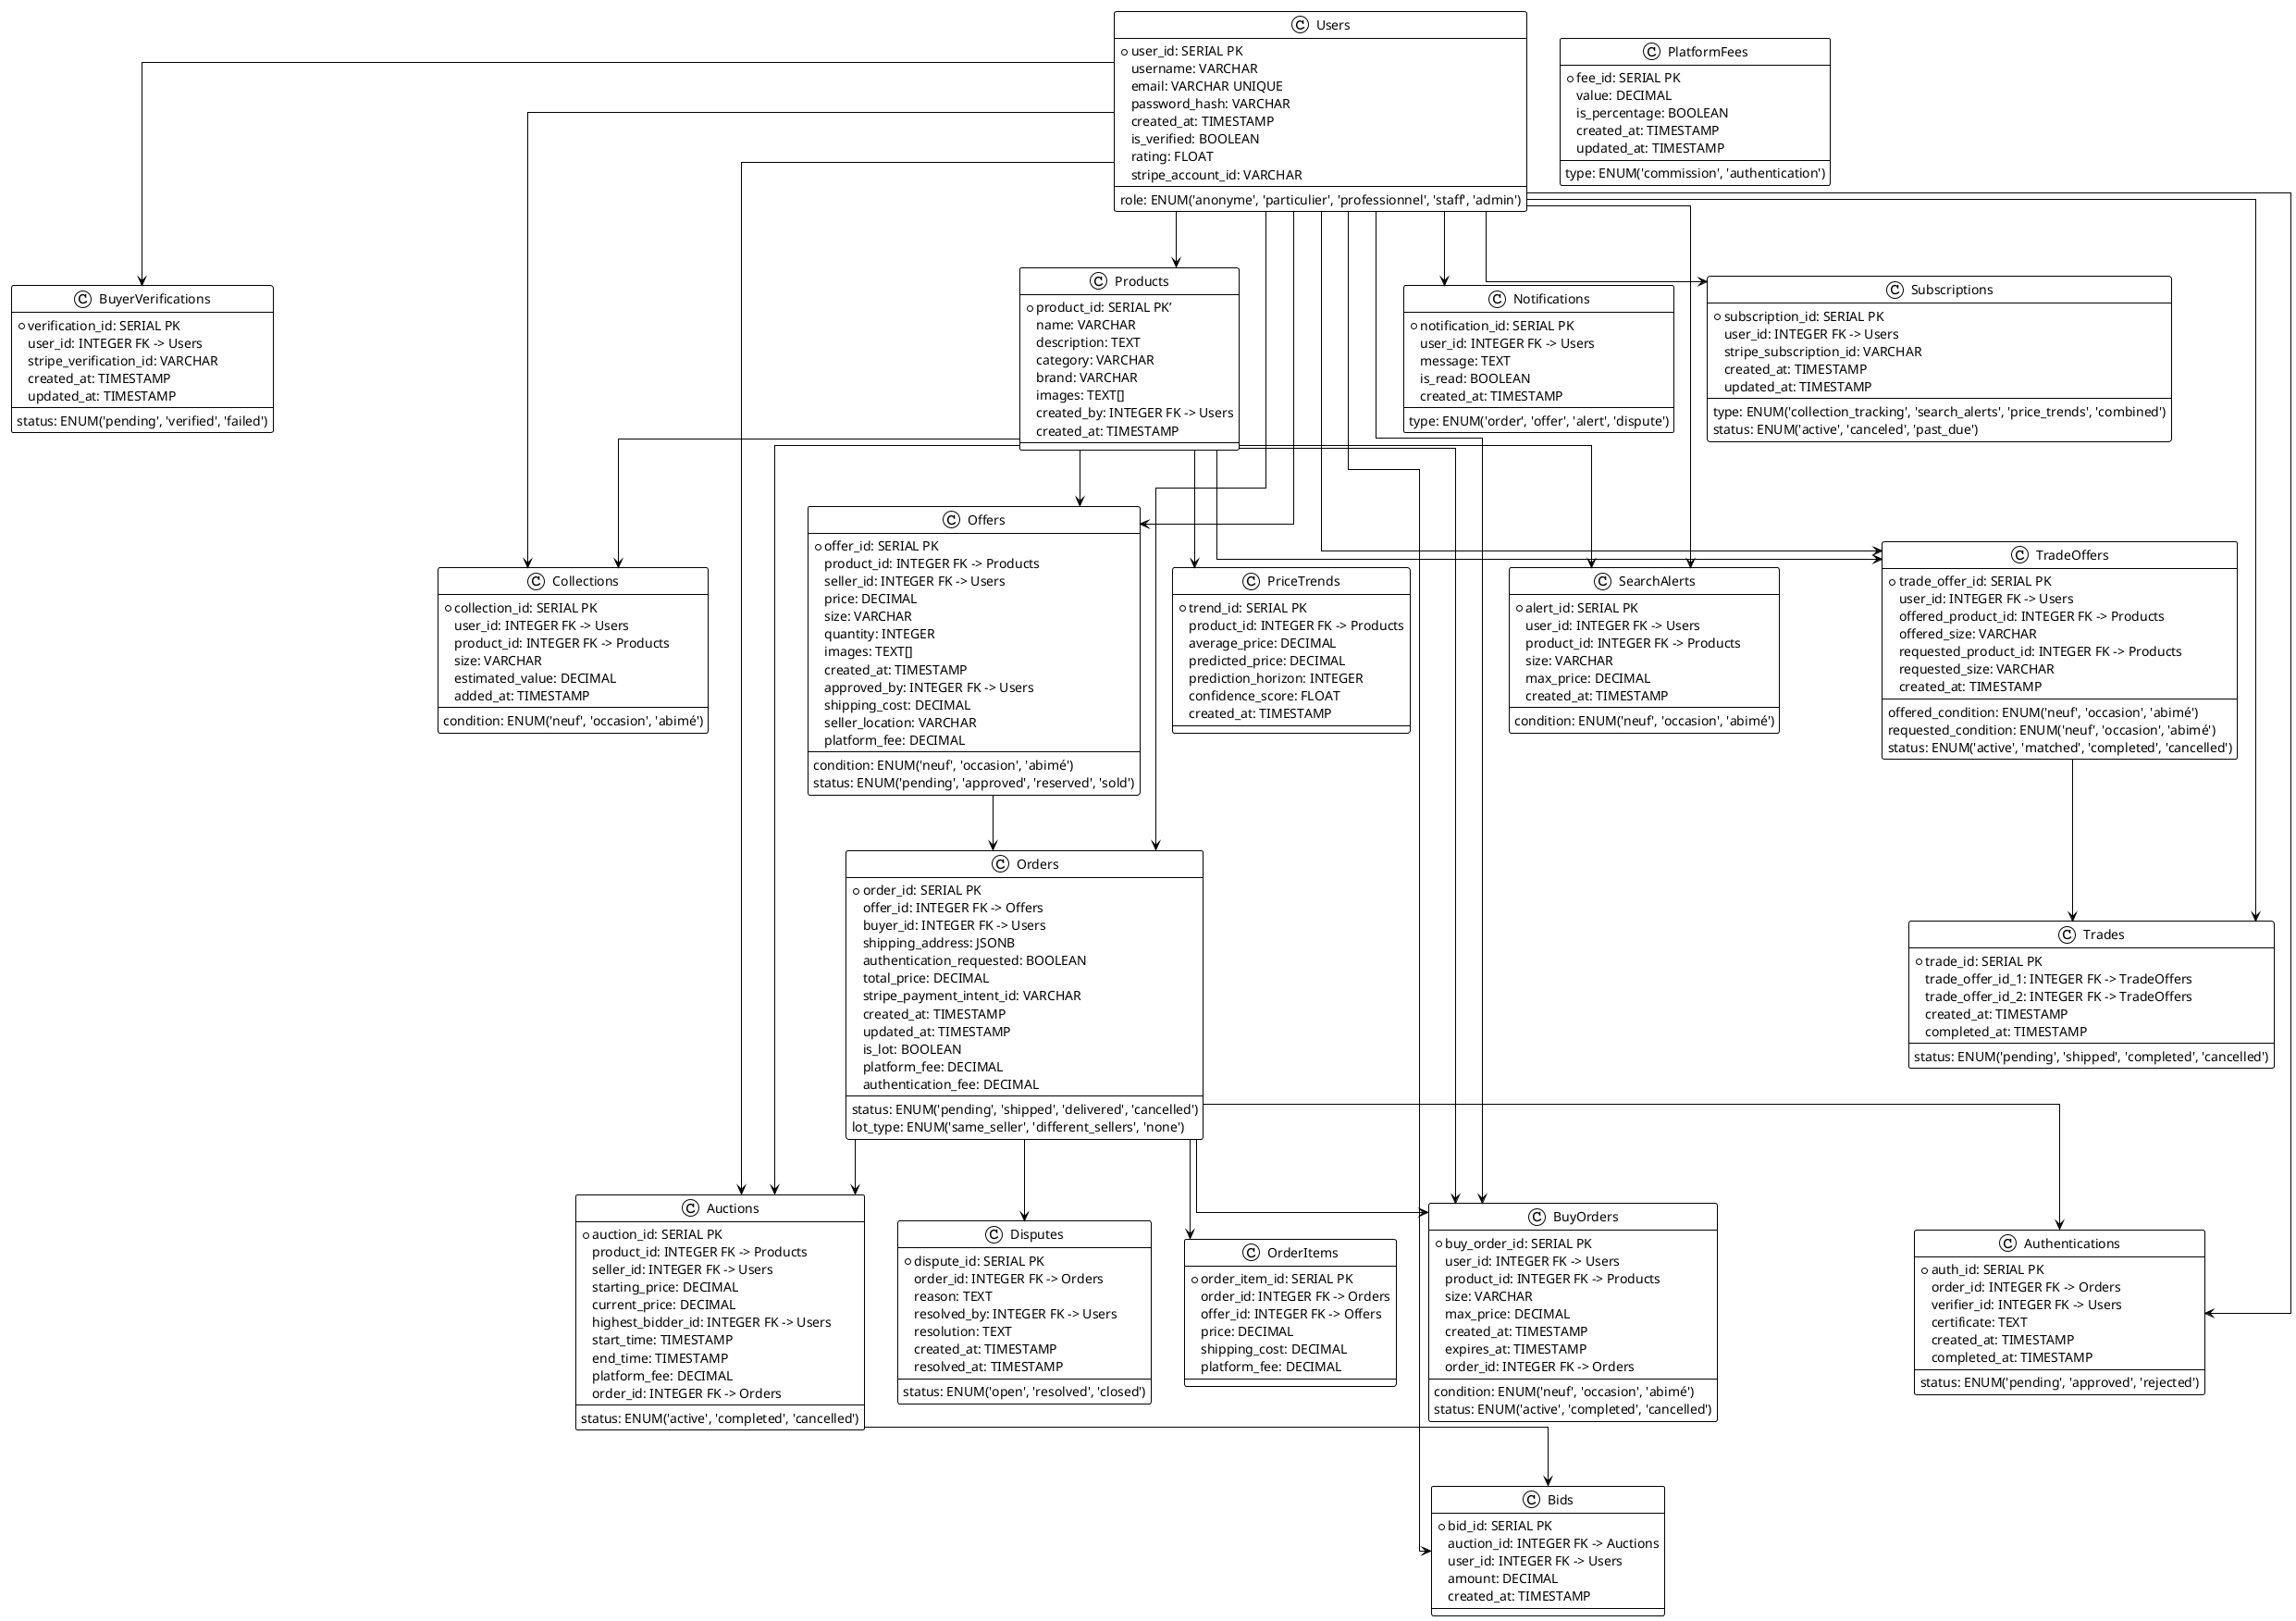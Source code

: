 @startuml

!theme plain
top to bottom direction
skinparam linetype ortho

' ------------------ USERS ------------------
class Users {
  +user_id: SERIAL PK
  username: VARCHAR
  email: VARCHAR UNIQUE
  password_hash: VARCHAR
  role: ENUM('anonyme', 'particulier', 'professionnel', 'staff', 'admin')
  created_at: TIMESTAMP
  is_verified: BOOLEAN
  rating: FLOAT
  stripe_account_id: VARCHAR
}

' ------------------ BUYER VERIFICATIONS ------------------
class BuyerVerifications {
  +verification_id: SERIAL PK
  user_id: INTEGER FK -> Users
  stripe_verification_id: VARCHAR
  status: ENUM('pending', 'verified', 'failed')
  created_at: TIMESTAMP
  updated_at: TIMESTAMP
}

' ------------------ PRODUCTS ------------------
class Products {
  +product_id: SERIAL PK’
  name: VARCHAR
  description: TEXT
  category: VARCHAR
  brand: VARCHAR
  images: TEXT[]
  created_by: INTEGER FK -> Users
  created_at: TIMESTAMP
}

' ------------------ OFFERS ------------------
class Offers {
  +offer_id: SERIAL PK
  product_id: INTEGER FK -> Products
  seller_id: INTEGER FK -> Users
  price: DECIMAL
  size: VARCHAR
  condition: ENUM('neuf', 'occasion', 'abimé')
  quantity: INTEGER
  status: ENUM('pending', 'approved', 'reserved', 'sold')
  images: TEXT[]
  created_at: TIMESTAMP
  approved_by: INTEGER FK -> Users
  shipping_cost: DECIMAL
  seller_location: VARCHAR
  platform_fee: DECIMAL
}

' ------------------ ORDERS ------------------
class Orders {
  +order_id: SERIAL PK
  offer_id: INTEGER FK -> Offers
  buyer_id: INTEGER FK -> Users
  status: ENUM('pending', 'shipped', 'delivered', 'cancelled')
  shipping_address: JSONB
  authentication_requested: BOOLEAN
  total_price: DECIMAL
  stripe_payment_intent_id: VARCHAR
  created_at: TIMESTAMP
  updated_at: TIMESTAMP
  is_lot: BOOLEAN
  lot_type: ENUM('same_seller', 'different_sellers', 'none')
  platform_fee: DECIMAL
  authentication_fee: DECIMAL
}

' ------------------ ORDER ITEMS ------------------
class OrderItems {
  +order_item_id: SERIAL PK
  order_id: INTEGER FK -> Orders
  offer_id: INTEGER FK -> Offers
  price: DECIMAL
  shipping_cost: DECIMAL
  platform_fee: DECIMAL
}

' ------------------ BUY ORDERS ------------------
class BuyOrders {
  +buy_order_id: SERIAL PK
  user_id: INTEGER FK -> Users
  product_id: INTEGER FK -> Products
  size: VARCHAR
  condition: ENUM('neuf', 'occasion', 'abimé')
  max_price: DECIMAL
  status: ENUM('active', 'completed', 'cancelled')
  created_at: TIMESTAMP
  expires_at: TIMESTAMP
  order_id: INTEGER FK -> Orders
}

' ------------------ AUTHENTICATIONS ------------------
class Authentications {
  +auth_id: SERIAL PK
  order_id: INTEGER FK -> Orders
  verifier_id: INTEGER FK -> Users
  status: ENUM('pending', 'approved', 'rejected')
  certificate: TEXT
  created_at: TIMESTAMP
  completed_at: TIMESTAMP
}

' ------------------ COLLECTIONS ------------------
class Collections {
  +collection_id: SERIAL PK
  user_id: INTEGER FK -> Users
  product_id: INTEGER FK -> Products
  size: VARCHAR
  condition: ENUM('neuf', 'occasion', 'abimé')
  estimated_value: DECIMAL
  added_at: TIMESTAMP
}

' ------------------ SEARCH ALERTS ------------------
class SearchAlerts {
  +alert_id: SERIAL PK
  user_id: INTEGER FK -> Users
  product_id: INTEGER FK -> Products
  size: VARCHAR
  max_price: DECIMAL
  condition: ENUM('neuf', 'occasion', 'abimé')
  created_at: TIMESTAMP
}

' ------------------ DISPUTES ------------------
class Disputes {
  +dispute_id: SERIAL PK
  order_id: INTEGER FK -> Orders
  reason: TEXT
  status: ENUM('open', 'resolved', 'closed')
  resolved_by: INTEGER FK -> Users
  resolution: TEXT
  created_at: TIMESTAMP
  resolved_at: TIMESTAMP
}

' ------------------ NOTIFICATIONS ------------------
class Notifications {
  +notification_id: SERIAL PK
  user_id: INTEGER FK -> Users
  type: ENUM('order', 'offer', 'alert', 'dispute')
  message: TEXT
  is_read: BOOLEAN
  created_at: TIMESTAMP
}

' ------------------ SUBSCRIPTIONS ------------------
class Subscriptions {
  +subscription_id: SERIAL PK
  user_id: INTEGER FK -> Users
  stripe_subscription_id: VARCHAR
  type: ENUM('collection_tracking', 'search_alerts', 'price_trends', 'combined')
  status: ENUM('active', 'canceled', 'past_due')
  created_at: TIMESTAMP
  updated_at: TIMESTAMP
}

' ------------------ PLATFORM FEES ------------------
class PlatformFees {
  +fee_id: SERIAL PK
  type: ENUM('commission', 'authentication')
  value: DECIMAL
  is_percentage: BOOLEAN
  created_at: TIMESTAMP
  updated_at: TIMESTAMP
}

' ------------------ AUCTIONS ------------------
class Auctions {
  +auction_id: SERIAL PK
  product_id: INTEGER FK -> Products
  seller_id: INTEGER FK -> Users
  starting_price: DECIMAL
  current_price: DECIMAL
  highest_bidder_id: INTEGER FK -> Users
  start_time: TIMESTAMP
  end_time: TIMESTAMP
  status: ENUM('active', 'completed', 'cancelled')
  platform_fee: DECIMAL
  order_id: INTEGER FK -> Orders
}

' ------------------ BIDS ------------------
class Bids {
  +bid_id: SERIAL PK
  auction_id: INTEGER FK -> Auctions
  user_id: INTEGER FK -> Users
  amount: DECIMAL
  created_at: TIMESTAMP
}

' ------------------ TRADE OFFERS ------------------
class TradeOffers {
  +trade_offer_id: SERIAL PK
  user_id: INTEGER FK -> Users
  offered_product_id: INTEGER FK -> Products
  offered_size: VARCHAR
  offered_condition: ENUM('neuf', 'occasion', 'abimé')
  requested_product_id: INTEGER FK -> Products
  requested_size: VARCHAR
  requested_condition: ENUM('neuf', 'occasion', 'abimé')
  status: ENUM('active', 'matched', 'completed', 'cancelled')
  created_at: TIMESTAMP
}

' ------------------ TRADES ------------------
class Trades {
  +trade_id: SERIAL PK
  trade_offer_id_1: INTEGER FK -> TradeOffers
  trade_offer_id_2: INTEGER FK -> TradeOffers
  status: ENUM('pending', 'shipped', 'completed', 'cancelled')
  created_at: TIMESTAMP
  completed_at: TIMESTAMP
}

' ------------------ PRICE TRENDS ------------------
class PriceTrends {
  +trend_id: SERIAL PK
  product_id: INTEGER FK -> Products
  average_price: DECIMAL
  predicted_price: DECIMAL
  prediction_horizon: INTEGER
  confidence_score: FLOAT
  created_at: TIMESTAMP
}

' ------------------ RELATIONS ------------------
Users --> BuyerVerifications
Users --> Products
Users --> Offers
Users --> Orders
Users --> BuyOrders
Users --> Authentications
Users --> Collections
Users --> SearchAlerts
Users --> Notifications
Users --> Subscriptions
Users --> Auctions
Users --> Bids
Users --> TradeOffers
Users --> Trades

Products --> Offers
Products --> BuyOrders
Products --> Collections
Products --> SearchAlerts
Products --> Auctions
Products --> TradeOffers
Products --> PriceTrends

Offers --> Orders
Orders --> OrderItems
Orders --> Authentications
Orders --> Disputes
Orders --> BuyOrders
Orders --> Auctions

Auctions --> Bids
TradeOffers --> Trades

@enduml
